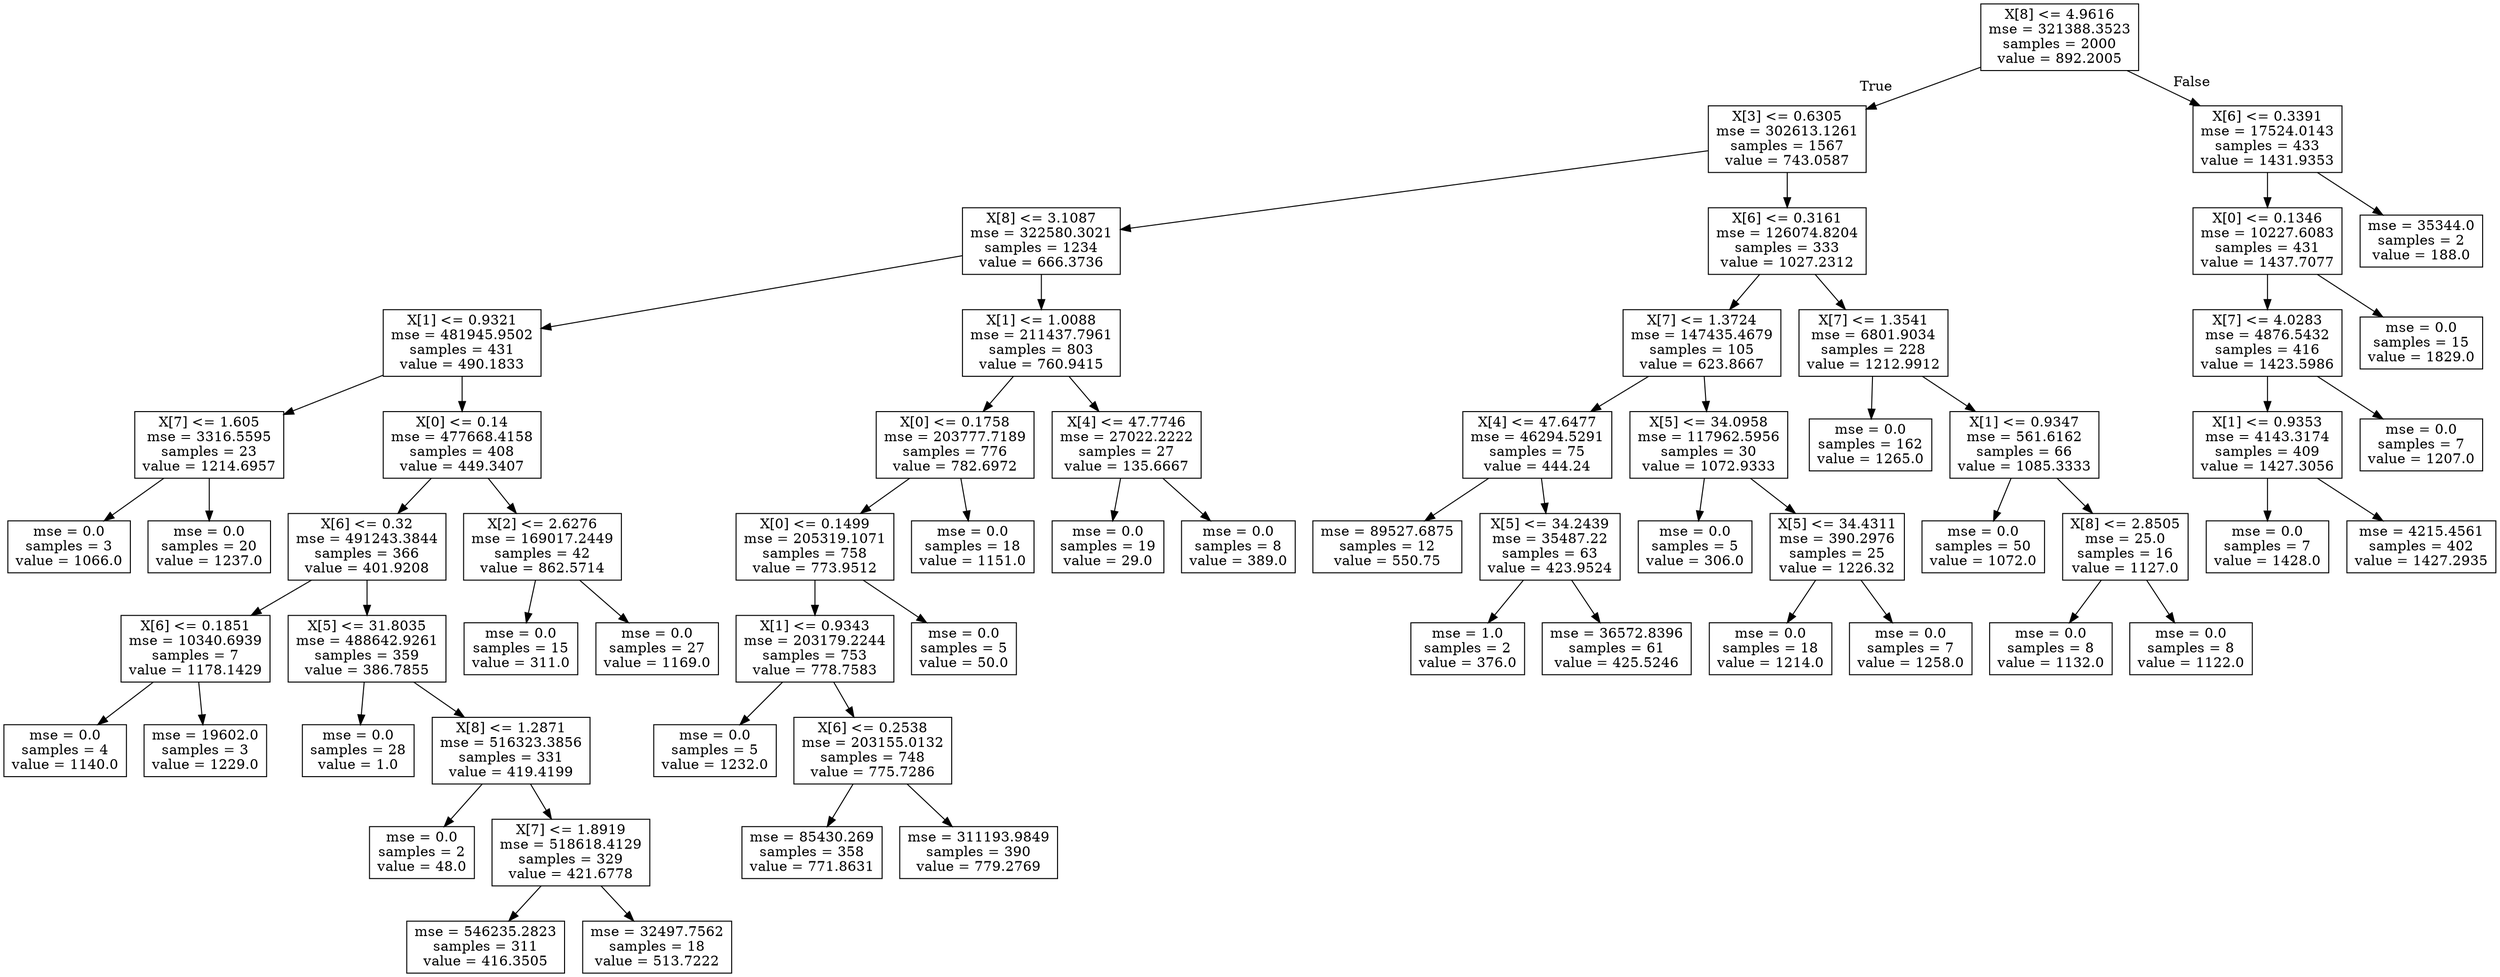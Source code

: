 digraph Tree {
node [shape=box] ;
0 [label="X[8] <= 4.9616\nmse = 321388.3523\nsamples = 2000\nvalue = 892.2005"] ;
1 [label="X[3] <= 0.6305\nmse = 302613.1261\nsamples = 1567\nvalue = 743.0587"] ;
0 -> 1 [labeldistance=2.5, labelangle=45, headlabel="True"] ;
2 [label="X[8] <= 3.1087\nmse = 322580.3021\nsamples = 1234\nvalue = 666.3736"] ;
1 -> 2 ;
3 [label="X[1] <= 0.9321\nmse = 481945.9502\nsamples = 431\nvalue = 490.1833"] ;
2 -> 3 ;
4 [label="X[7] <= 1.605\nmse = 3316.5595\nsamples = 23\nvalue = 1214.6957"] ;
3 -> 4 ;
5 [label="mse = 0.0\nsamples = 3\nvalue = 1066.0"] ;
4 -> 5 ;
6 [label="mse = 0.0\nsamples = 20\nvalue = 1237.0"] ;
4 -> 6 ;
7 [label="X[0] <= 0.14\nmse = 477668.4158\nsamples = 408\nvalue = 449.3407"] ;
3 -> 7 ;
8 [label="X[6] <= 0.32\nmse = 491243.3844\nsamples = 366\nvalue = 401.9208"] ;
7 -> 8 ;
9 [label="X[6] <= 0.1851\nmse = 10340.6939\nsamples = 7\nvalue = 1178.1429"] ;
8 -> 9 ;
10 [label="mse = 0.0\nsamples = 4\nvalue = 1140.0"] ;
9 -> 10 ;
11 [label="mse = 19602.0\nsamples = 3\nvalue = 1229.0"] ;
9 -> 11 ;
12 [label="X[5] <= 31.8035\nmse = 488642.9261\nsamples = 359\nvalue = 386.7855"] ;
8 -> 12 ;
13 [label="mse = 0.0\nsamples = 28\nvalue = 1.0"] ;
12 -> 13 ;
14 [label="X[8] <= 1.2871\nmse = 516323.3856\nsamples = 331\nvalue = 419.4199"] ;
12 -> 14 ;
15 [label="mse = 0.0\nsamples = 2\nvalue = 48.0"] ;
14 -> 15 ;
16 [label="X[7] <= 1.8919\nmse = 518618.4129\nsamples = 329\nvalue = 421.6778"] ;
14 -> 16 ;
17 [label="mse = 546235.2823\nsamples = 311\nvalue = 416.3505"] ;
16 -> 17 ;
18 [label="mse = 32497.7562\nsamples = 18\nvalue = 513.7222"] ;
16 -> 18 ;
19 [label="X[2] <= 2.6276\nmse = 169017.2449\nsamples = 42\nvalue = 862.5714"] ;
7 -> 19 ;
20 [label="mse = 0.0\nsamples = 15\nvalue = 311.0"] ;
19 -> 20 ;
21 [label="mse = 0.0\nsamples = 27\nvalue = 1169.0"] ;
19 -> 21 ;
22 [label="X[1] <= 1.0088\nmse = 211437.7961\nsamples = 803\nvalue = 760.9415"] ;
2 -> 22 ;
23 [label="X[0] <= 0.1758\nmse = 203777.7189\nsamples = 776\nvalue = 782.6972"] ;
22 -> 23 ;
24 [label="X[0] <= 0.1499\nmse = 205319.1071\nsamples = 758\nvalue = 773.9512"] ;
23 -> 24 ;
25 [label="X[1] <= 0.9343\nmse = 203179.2244\nsamples = 753\nvalue = 778.7583"] ;
24 -> 25 ;
26 [label="mse = 0.0\nsamples = 5\nvalue = 1232.0"] ;
25 -> 26 ;
27 [label="X[6] <= 0.2538\nmse = 203155.0132\nsamples = 748\nvalue = 775.7286"] ;
25 -> 27 ;
28 [label="mse = 85430.269\nsamples = 358\nvalue = 771.8631"] ;
27 -> 28 ;
29 [label="mse = 311193.9849\nsamples = 390\nvalue = 779.2769"] ;
27 -> 29 ;
30 [label="mse = 0.0\nsamples = 5\nvalue = 50.0"] ;
24 -> 30 ;
31 [label="mse = 0.0\nsamples = 18\nvalue = 1151.0"] ;
23 -> 31 ;
32 [label="X[4] <= 47.7746\nmse = 27022.2222\nsamples = 27\nvalue = 135.6667"] ;
22 -> 32 ;
33 [label="mse = 0.0\nsamples = 19\nvalue = 29.0"] ;
32 -> 33 ;
34 [label="mse = 0.0\nsamples = 8\nvalue = 389.0"] ;
32 -> 34 ;
35 [label="X[6] <= 0.3161\nmse = 126074.8204\nsamples = 333\nvalue = 1027.2312"] ;
1 -> 35 ;
36 [label="X[7] <= 1.3724\nmse = 147435.4679\nsamples = 105\nvalue = 623.8667"] ;
35 -> 36 ;
37 [label="X[4] <= 47.6477\nmse = 46294.5291\nsamples = 75\nvalue = 444.24"] ;
36 -> 37 ;
38 [label="mse = 89527.6875\nsamples = 12\nvalue = 550.75"] ;
37 -> 38 ;
39 [label="X[5] <= 34.2439\nmse = 35487.22\nsamples = 63\nvalue = 423.9524"] ;
37 -> 39 ;
40 [label="mse = 1.0\nsamples = 2\nvalue = 376.0"] ;
39 -> 40 ;
41 [label="mse = 36572.8396\nsamples = 61\nvalue = 425.5246"] ;
39 -> 41 ;
42 [label="X[5] <= 34.0958\nmse = 117962.5956\nsamples = 30\nvalue = 1072.9333"] ;
36 -> 42 ;
43 [label="mse = 0.0\nsamples = 5\nvalue = 306.0"] ;
42 -> 43 ;
44 [label="X[5] <= 34.4311\nmse = 390.2976\nsamples = 25\nvalue = 1226.32"] ;
42 -> 44 ;
45 [label="mse = 0.0\nsamples = 18\nvalue = 1214.0"] ;
44 -> 45 ;
46 [label="mse = 0.0\nsamples = 7\nvalue = 1258.0"] ;
44 -> 46 ;
47 [label="X[7] <= 1.3541\nmse = 6801.9034\nsamples = 228\nvalue = 1212.9912"] ;
35 -> 47 ;
48 [label="mse = 0.0\nsamples = 162\nvalue = 1265.0"] ;
47 -> 48 ;
49 [label="X[1] <= 0.9347\nmse = 561.6162\nsamples = 66\nvalue = 1085.3333"] ;
47 -> 49 ;
50 [label="mse = 0.0\nsamples = 50\nvalue = 1072.0"] ;
49 -> 50 ;
51 [label="X[8] <= 2.8505\nmse = 25.0\nsamples = 16\nvalue = 1127.0"] ;
49 -> 51 ;
52 [label="mse = 0.0\nsamples = 8\nvalue = 1132.0"] ;
51 -> 52 ;
53 [label="mse = 0.0\nsamples = 8\nvalue = 1122.0"] ;
51 -> 53 ;
54 [label="X[6] <= 0.3391\nmse = 17524.0143\nsamples = 433\nvalue = 1431.9353"] ;
0 -> 54 [labeldistance=2.5, labelangle=-45, headlabel="False"] ;
55 [label="X[0] <= 0.1346\nmse = 10227.6083\nsamples = 431\nvalue = 1437.7077"] ;
54 -> 55 ;
56 [label="X[7] <= 4.0283\nmse = 4876.5432\nsamples = 416\nvalue = 1423.5986"] ;
55 -> 56 ;
57 [label="X[1] <= 0.9353\nmse = 4143.3174\nsamples = 409\nvalue = 1427.3056"] ;
56 -> 57 ;
58 [label="mse = 0.0\nsamples = 7\nvalue = 1428.0"] ;
57 -> 58 ;
59 [label="mse = 4215.4561\nsamples = 402\nvalue = 1427.2935"] ;
57 -> 59 ;
60 [label="mse = 0.0\nsamples = 7\nvalue = 1207.0"] ;
56 -> 60 ;
61 [label="mse = 0.0\nsamples = 15\nvalue = 1829.0"] ;
55 -> 61 ;
62 [label="mse = 35344.0\nsamples = 2\nvalue = 188.0"] ;
54 -> 62 ;
}